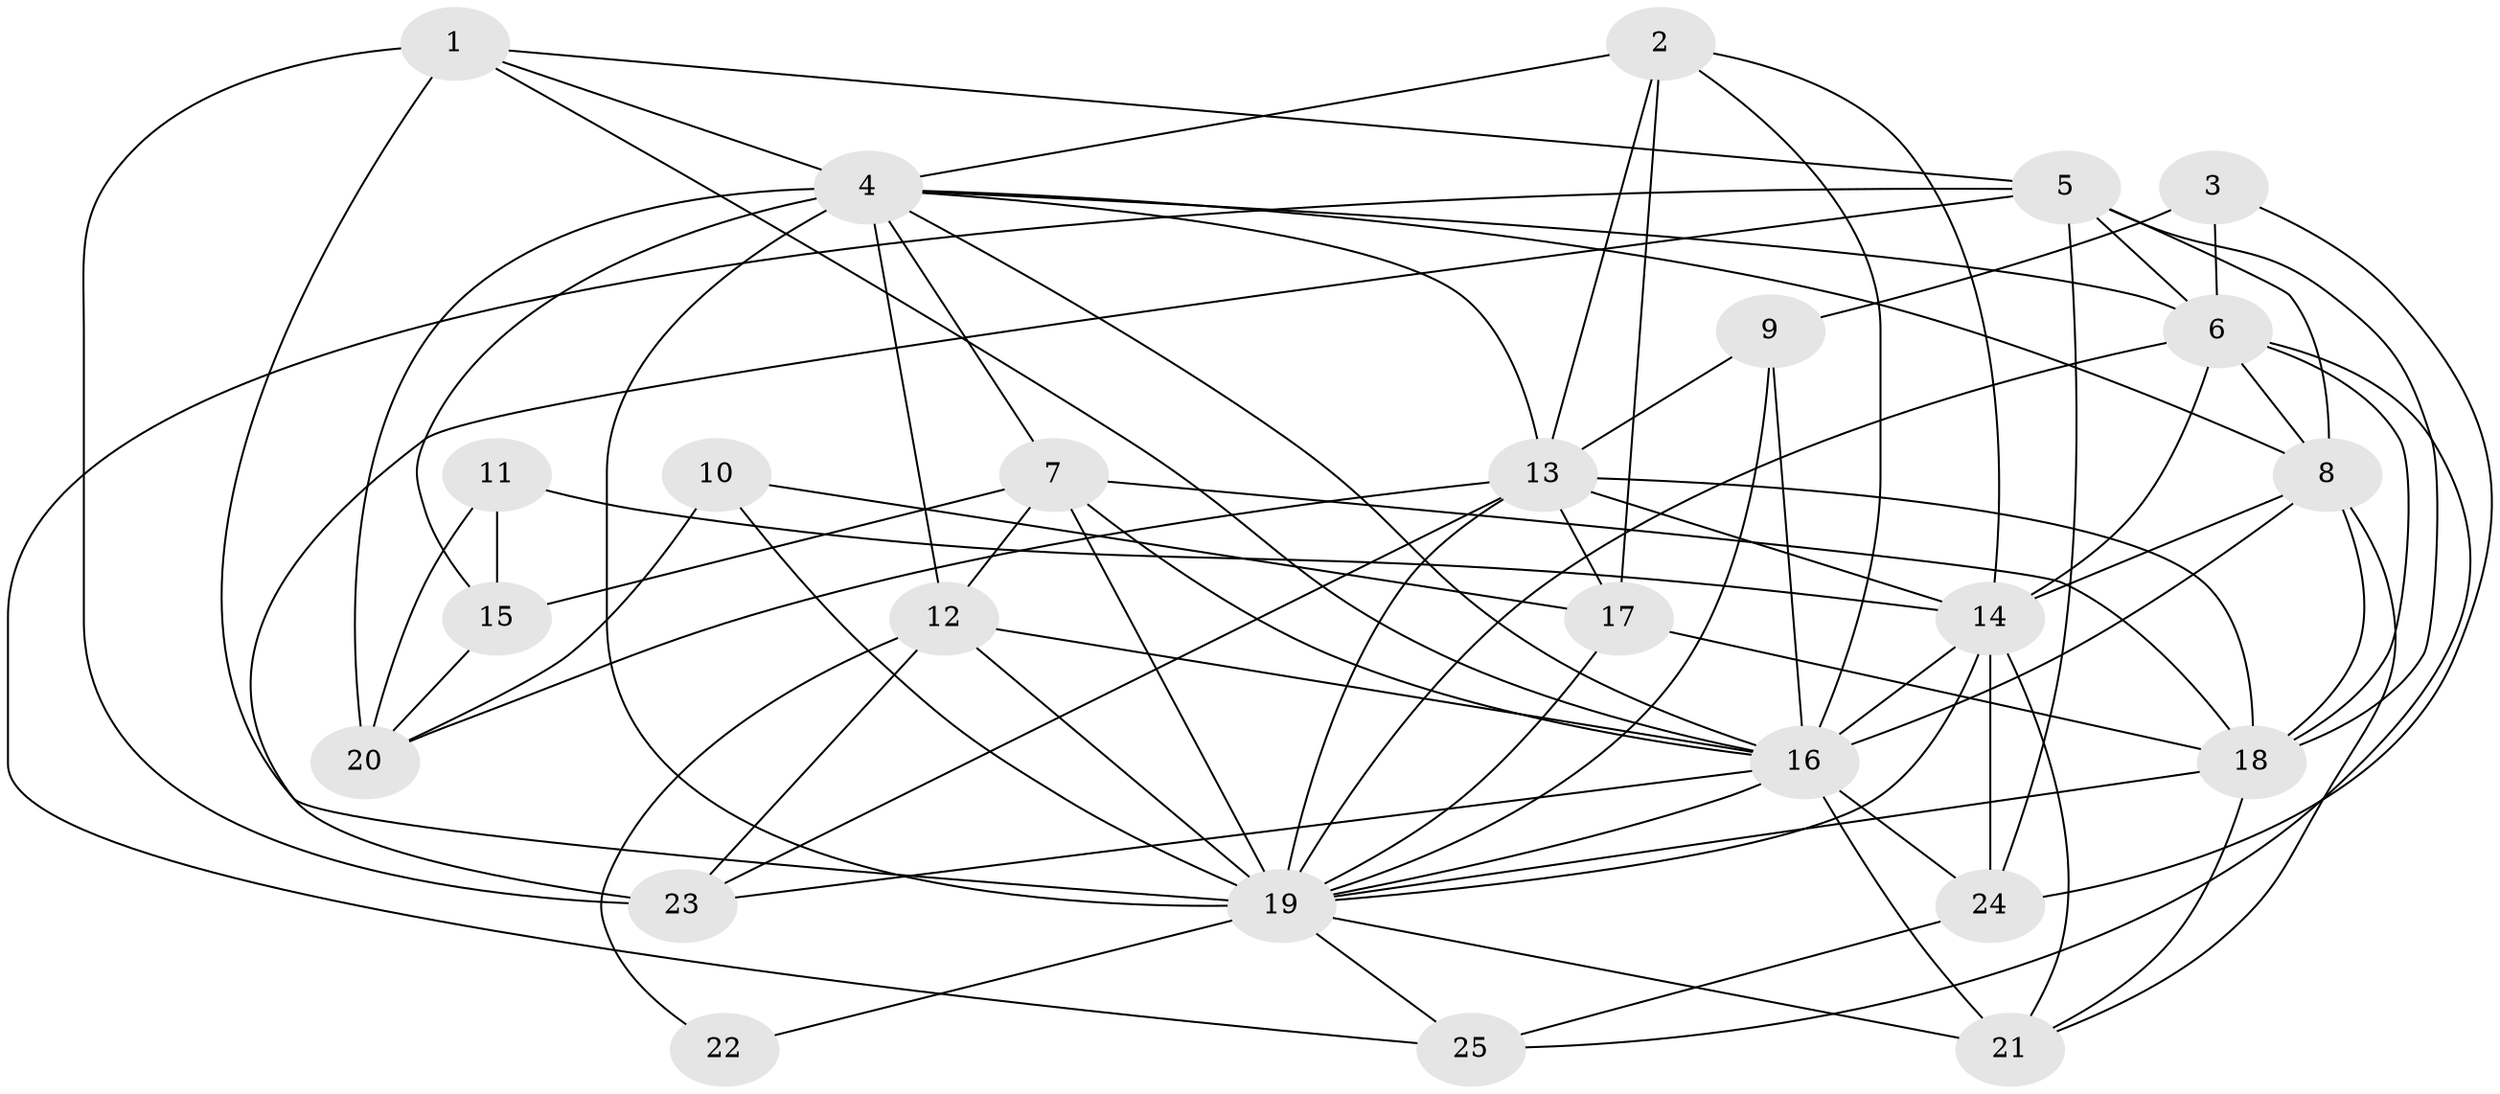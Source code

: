 // original degree distribution, {5: 0.2, 2: 0.1375, 4: 0.3, 8: 0.0125, 6: 0.075, 3: 0.2375, 7: 0.0375}
// Generated by graph-tools (version 1.1) at 2025/51/03/04/25 22:51:01]
// undirected, 25 vertices, 78 edges
graph export_dot {
  node [color=gray90,style=filled];
  1;
  2;
  3;
  4;
  5;
  6;
  7;
  8;
  9;
  10;
  11;
  12;
  13;
  14;
  15;
  16;
  17;
  18;
  19;
  20;
  21;
  22;
  23;
  24;
  25;
  1 -- 4 [weight=1.0];
  1 -- 5 [weight=1.0];
  1 -- 16 [weight=1.0];
  1 -- 19 [weight=1.0];
  1 -- 23 [weight=1.0];
  2 -- 4 [weight=1.0];
  2 -- 13 [weight=1.0];
  2 -- 14 [weight=1.0];
  2 -- 16 [weight=1.0];
  2 -- 17 [weight=1.0];
  3 -- 6 [weight=1.0];
  3 -- 9 [weight=2.0];
  3 -- 24 [weight=1.0];
  4 -- 6 [weight=1.0];
  4 -- 7 [weight=1.0];
  4 -- 8 [weight=2.0];
  4 -- 12 [weight=1.0];
  4 -- 13 [weight=1.0];
  4 -- 15 [weight=1.0];
  4 -- 16 [weight=3.0];
  4 -- 19 [weight=4.0];
  4 -- 20 [weight=1.0];
  5 -- 6 [weight=1.0];
  5 -- 8 [weight=1.0];
  5 -- 18 [weight=1.0];
  5 -- 23 [weight=2.0];
  5 -- 24 [weight=1.0];
  5 -- 25 [weight=2.0];
  6 -- 8 [weight=1.0];
  6 -- 14 [weight=1.0];
  6 -- 18 [weight=1.0];
  6 -- 19 [weight=1.0];
  6 -- 25 [weight=2.0];
  7 -- 12 [weight=1.0];
  7 -- 15 [weight=1.0];
  7 -- 16 [weight=1.0];
  7 -- 18 [weight=2.0];
  7 -- 19 [weight=1.0];
  8 -- 14 [weight=1.0];
  8 -- 16 [weight=1.0];
  8 -- 18 [weight=2.0];
  8 -- 21 [weight=1.0];
  9 -- 13 [weight=2.0];
  9 -- 16 [weight=2.0];
  9 -- 19 [weight=1.0];
  10 -- 17 [weight=1.0];
  10 -- 19 [weight=1.0];
  10 -- 20 [weight=1.0];
  11 -- 14 [weight=2.0];
  11 -- 15 [weight=1.0];
  11 -- 20 [weight=1.0];
  12 -- 16 [weight=1.0];
  12 -- 19 [weight=1.0];
  12 -- 22 [weight=1.0];
  12 -- 23 [weight=1.0];
  13 -- 14 [weight=2.0];
  13 -- 17 [weight=1.0];
  13 -- 18 [weight=3.0];
  13 -- 19 [weight=1.0];
  13 -- 20 [weight=1.0];
  13 -- 23 [weight=2.0];
  14 -- 16 [weight=1.0];
  14 -- 19 [weight=2.0];
  14 -- 21 [weight=1.0];
  14 -- 24 [weight=1.0];
  15 -- 20 [weight=1.0];
  16 -- 19 [weight=1.0];
  16 -- 21 [weight=2.0];
  16 -- 23 [weight=1.0];
  16 -- 24 [weight=1.0];
  17 -- 18 [weight=1.0];
  17 -- 19 [weight=1.0];
  18 -- 19 [weight=1.0];
  18 -- 21 [weight=1.0];
  19 -- 21 [weight=1.0];
  19 -- 22 [weight=1.0];
  19 -- 25 [weight=1.0];
  24 -- 25 [weight=1.0];
}
